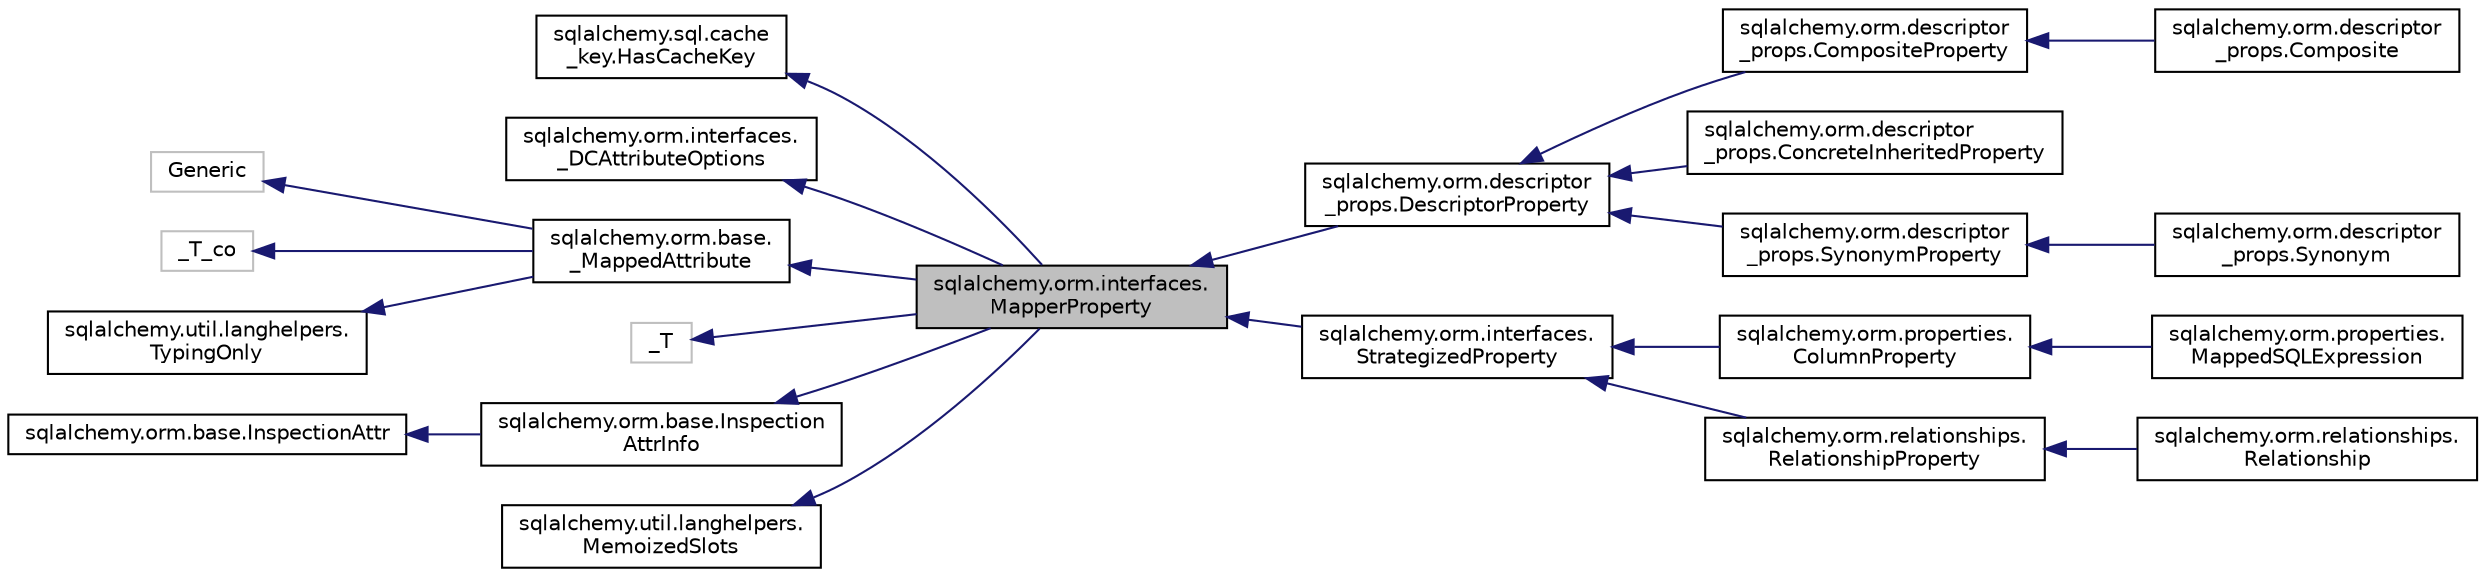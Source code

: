 digraph "sqlalchemy.orm.interfaces.MapperProperty"
{
 // LATEX_PDF_SIZE
  edge [fontname="Helvetica",fontsize="10",labelfontname="Helvetica",labelfontsize="10"];
  node [fontname="Helvetica",fontsize="10",shape=record];
  rankdir="LR";
  Node1 [label="sqlalchemy.orm.interfaces.\lMapperProperty",height=0.2,width=0.4,color="black", fillcolor="grey75", style="filled", fontcolor="black",tooltip=" "];
  Node2 -> Node1 [dir="back",color="midnightblue",fontsize="10",style="solid",fontname="Helvetica"];
  Node2 [label="sqlalchemy.sql.cache\l_key.HasCacheKey",height=0.2,width=0.4,color="black", fillcolor="white", style="filled",URL="$classsqlalchemy_1_1sql_1_1cache__key_1_1HasCacheKey.html",tooltip=" "];
  Node3 -> Node1 [dir="back",color="midnightblue",fontsize="10",style="solid",fontname="Helvetica"];
  Node3 [label="sqlalchemy.orm.interfaces.\l_DCAttributeOptions",height=0.2,width=0.4,color="black", fillcolor="white", style="filled",URL="$classsqlalchemy_1_1orm_1_1interfaces_1_1__DCAttributeOptions.html",tooltip=" "];
  Node4 -> Node1 [dir="back",color="midnightblue",fontsize="10",style="solid",fontname="Helvetica"];
  Node4 [label="sqlalchemy.orm.base.\l_MappedAttribute",height=0.2,width=0.4,color="black", fillcolor="white", style="filled",URL="$classsqlalchemy_1_1orm_1_1base_1_1__MappedAttribute.html",tooltip=" "];
  Node5 -> Node4 [dir="back",color="midnightblue",fontsize="10",style="solid",fontname="Helvetica"];
  Node5 [label="Generic",height=0.2,width=0.4,color="grey75", fillcolor="white", style="filled",tooltip=" "];
  Node6 -> Node4 [dir="back",color="midnightblue",fontsize="10",style="solid",fontname="Helvetica"];
  Node6 [label="_T_co",height=0.2,width=0.4,color="grey75", fillcolor="white", style="filled",tooltip=" "];
  Node7 -> Node4 [dir="back",color="midnightblue",fontsize="10",style="solid",fontname="Helvetica"];
  Node7 [label="sqlalchemy.util.langhelpers.\lTypingOnly",height=0.2,width=0.4,color="black", fillcolor="white", style="filled",URL="$classsqlalchemy_1_1util_1_1langhelpers_1_1TypingOnly.html",tooltip=" "];
  Node8 -> Node1 [dir="back",color="midnightblue",fontsize="10",style="solid",fontname="Helvetica"];
  Node8 [label="_T",height=0.2,width=0.4,color="grey75", fillcolor="white", style="filled",tooltip=" "];
  Node9 -> Node1 [dir="back",color="midnightblue",fontsize="10",style="solid",fontname="Helvetica"];
  Node9 [label="sqlalchemy.orm.base.Inspection\lAttrInfo",height=0.2,width=0.4,color="black", fillcolor="white", style="filled",URL="$classsqlalchemy_1_1orm_1_1base_1_1InspectionAttrInfo.html",tooltip=" "];
  Node10 -> Node9 [dir="back",color="midnightblue",fontsize="10",style="solid",fontname="Helvetica"];
  Node10 [label="sqlalchemy.orm.base.InspectionAttr",height=0.2,width=0.4,color="black", fillcolor="white", style="filled",URL="$classsqlalchemy_1_1orm_1_1base_1_1InspectionAttr.html",tooltip=" "];
  Node11 -> Node1 [dir="back",color="midnightblue",fontsize="10",style="solid",fontname="Helvetica"];
  Node11 [label="sqlalchemy.util.langhelpers.\lMemoizedSlots",height=0.2,width=0.4,color="black", fillcolor="white", style="filled",URL="$classsqlalchemy_1_1util_1_1langhelpers_1_1MemoizedSlots.html",tooltip=" "];
  Node1 -> Node12 [dir="back",color="midnightblue",fontsize="10",style="solid",fontname="Helvetica"];
  Node12 [label="sqlalchemy.orm.descriptor\l_props.DescriptorProperty",height=0.2,width=0.4,color="black", fillcolor="white", style="filled",URL="$classsqlalchemy_1_1orm_1_1descriptor__props_1_1DescriptorProperty.html",tooltip=" "];
  Node12 -> Node13 [dir="back",color="midnightblue",fontsize="10",style="solid",fontname="Helvetica"];
  Node13 [label="sqlalchemy.orm.descriptor\l_props.CompositeProperty",height=0.2,width=0.4,color="black", fillcolor="white", style="filled",URL="$classsqlalchemy_1_1orm_1_1descriptor__props_1_1CompositeProperty.html",tooltip=" "];
  Node13 -> Node14 [dir="back",color="midnightblue",fontsize="10",style="solid",fontname="Helvetica"];
  Node14 [label="sqlalchemy.orm.descriptor\l_props.Composite",height=0.2,width=0.4,color="black", fillcolor="white", style="filled",URL="$classsqlalchemy_1_1orm_1_1descriptor__props_1_1Composite.html",tooltip=" "];
  Node12 -> Node15 [dir="back",color="midnightblue",fontsize="10",style="solid",fontname="Helvetica"];
  Node15 [label="sqlalchemy.orm.descriptor\l_props.ConcreteInheritedProperty",height=0.2,width=0.4,color="black", fillcolor="white", style="filled",URL="$classsqlalchemy_1_1orm_1_1descriptor__props_1_1ConcreteInheritedProperty.html",tooltip=" "];
  Node12 -> Node16 [dir="back",color="midnightblue",fontsize="10",style="solid",fontname="Helvetica"];
  Node16 [label="sqlalchemy.orm.descriptor\l_props.SynonymProperty",height=0.2,width=0.4,color="black", fillcolor="white", style="filled",URL="$classsqlalchemy_1_1orm_1_1descriptor__props_1_1SynonymProperty.html",tooltip=" "];
  Node16 -> Node17 [dir="back",color="midnightblue",fontsize="10",style="solid",fontname="Helvetica"];
  Node17 [label="sqlalchemy.orm.descriptor\l_props.Synonym",height=0.2,width=0.4,color="black", fillcolor="white", style="filled",URL="$classsqlalchemy_1_1orm_1_1descriptor__props_1_1Synonym.html",tooltip=" "];
  Node1 -> Node18 [dir="back",color="midnightblue",fontsize="10",style="solid",fontname="Helvetica"];
  Node18 [label="sqlalchemy.orm.interfaces.\lStrategizedProperty",height=0.2,width=0.4,color="black", fillcolor="white", style="filled",URL="$classsqlalchemy_1_1orm_1_1interfaces_1_1StrategizedProperty.html",tooltip=" "];
  Node18 -> Node19 [dir="back",color="midnightblue",fontsize="10",style="solid",fontname="Helvetica"];
  Node19 [label="sqlalchemy.orm.properties.\lColumnProperty",height=0.2,width=0.4,color="black", fillcolor="white", style="filled",URL="$classsqlalchemy_1_1orm_1_1properties_1_1ColumnProperty.html",tooltip=" "];
  Node19 -> Node20 [dir="back",color="midnightblue",fontsize="10",style="solid",fontname="Helvetica"];
  Node20 [label="sqlalchemy.orm.properties.\lMappedSQLExpression",height=0.2,width=0.4,color="black", fillcolor="white", style="filled",URL="$classsqlalchemy_1_1orm_1_1properties_1_1MappedSQLExpression.html",tooltip=" "];
  Node18 -> Node21 [dir="back",color="midnightblue",fontsize="10",style="solid",fontname="Helvetica"];
  Node21 [label="sqlalchemy.orm.relationships.\lRelationshipProperty",height=0.2,width=0.4,color="black", fillcolor="white", style="filled",URL="$classsqlalchemy_1_1orm_1_1relationships_1_1RelationshipProperty.html",tooltip=" "];
  Node21 -> Node22 [dir="back",color="midnightblue",fontsize="10",style="solid",fontname="Helvetica"];
  Node22 [label="sqlalchemy.orm.relationships.\lRelationship",height=0.2,width=0.4,color="black", fillcolor="white", style="filled",URL="$classsqlalchemy_1_1orm_1_1relationships_1_1Relationship.html",tooltip=" "];
}

